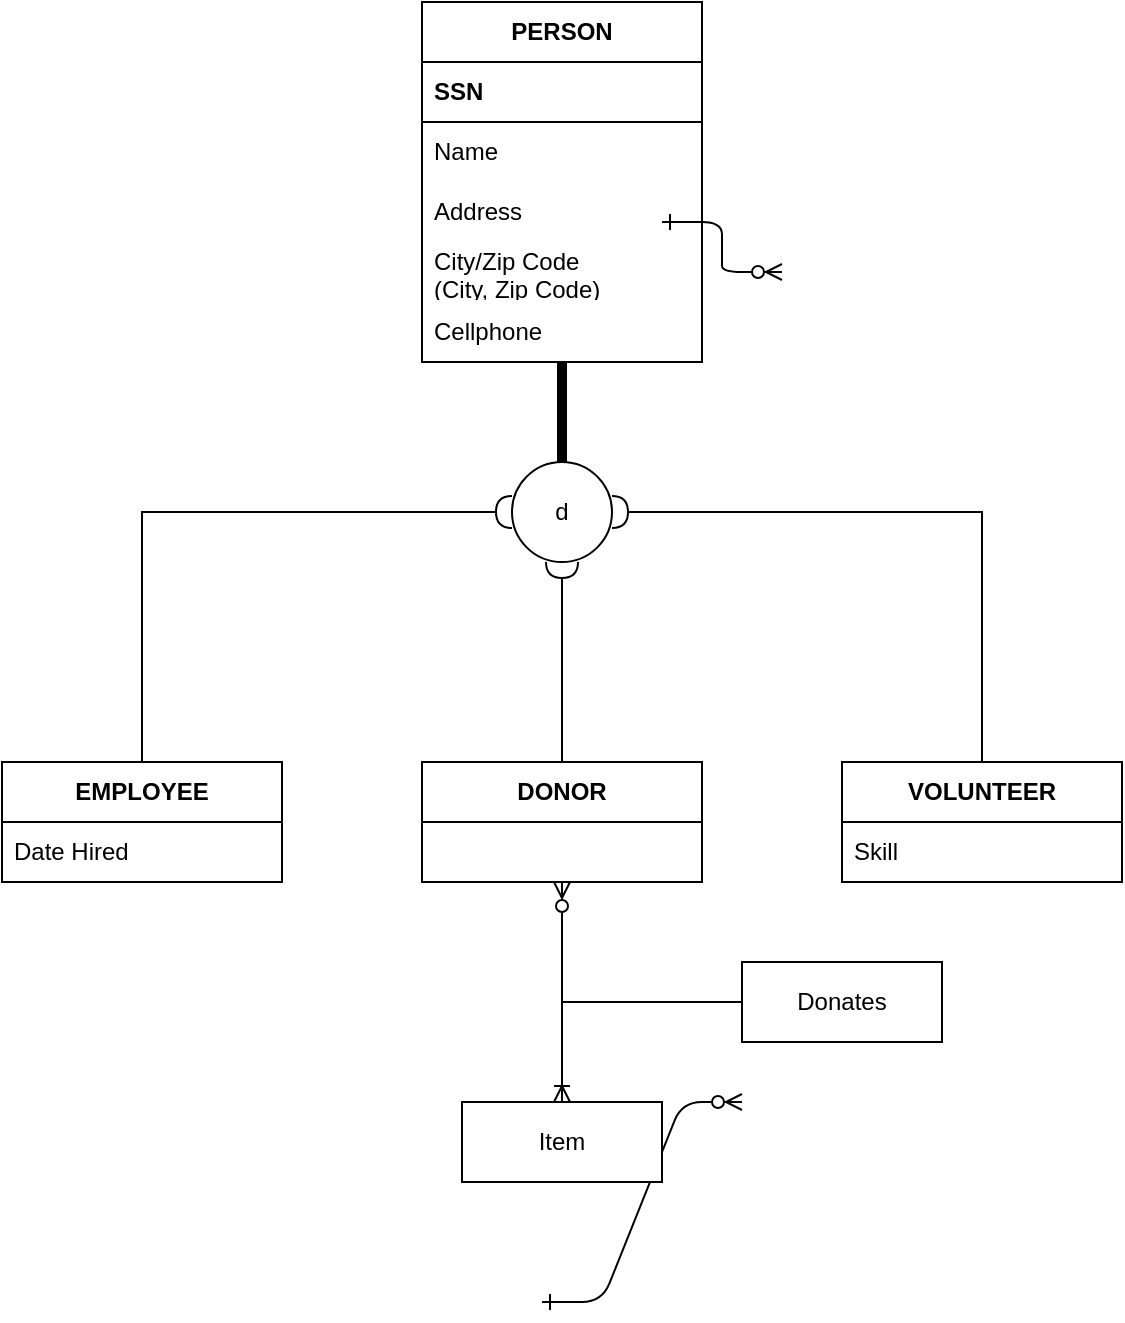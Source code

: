 <mxfile version="26.0.11">
  <diagram id="R2lEEEUBdFMjLlhIrx00" name="Page-1">
    <mxGraphModel dx="855" dy="570" grid="1" gridSize="10" guides="1" tooltips="1" connect="1" arrows="1" fold="1" page="1" pageScale="1" pageWidth="850" pageHeight="1100" math="0" shadow="0" extFonts="Permanent Marker^https://fonts.googleapis.com/css?family=Permanent+Marker">
      <root>
        <mxCell id="0" />
        <mxCell id="1" parent="0" />
        <mxCell id="C-vyLk0tnHw3VtMMgP7b-1" value="" style="edgeStyle=entityRelationEdgeStyle;endArrow=ERzeroToMany;startArrow=ERone;endFill=1;startFill=0;" parent="1" source="C-vyLk0tnHw3VtMMgP7b-24" target="C-vyLk0tnHw3VtMMgP7b-6" edge="1">
          <mxGeometry width="100" height="100" relative="1" as="geometry">
            <mxPoint x="340" y="720" as="sourcePoint" />
            <mxPoint x="440" y="620" as="targetPoint" />
          </mxGeometry>
        </mxCell>
        <mxCell id="C-vyLk0tnHw3VtMMgP7b-12" value="" style="edgeStyle=entityRelationEdgeStyle;endArrow=ERzeroToMany;startArrow=ERone;endFill=1;startFill=0;" parent="1" source="C-vyLk0tnHw3VtMMgP7b-3" target="C-vyLk0tnHw3VtMMgP7b-17" edge="1">
          <mxGeometry width="100" height="100" relative="1" as="geometry">
            <mxPoint x="400" y="180" as="sourcePoint" />
            <mxPoint x="460" y="205" as="targetPoint" />
          </mxGeometry>
        </mxCell>
        <mxCell id="-JVhzOyHGudoEa-SjRbQ-12" value="&lt;b&gt;PERSON&lt;/b&gt;" style="swimlane;fontStyle=0;childLayout=stackLayout;horizontal=1;startSize=30;horizontalStack=0;resizeParent=1;resizeParentMax=0;resizeLast=0;collapsible=1;marginBottom=0;whiteSpace=wrap;html=1;" vertex="1" parent="1">
          <mxGeometry x="280" y="70" width="140" height="180" as="geometry" />
        </mxCell>
        <mxCell id="-JVhzOyHGudoEa-SjRbQ-13" value="SSN" style="text;strokeColor=default;fillColor=none;align=left;verticalAlign=middle;spacingLeft=4;spacingRight=4;overflow=hidden;points=[[0,0.5],[1,0.5]];portConstraint=eastwest;rotatable=0;whiteSpace=wrap;html=1;fontStyle=1" vertex="1" parent="-JVhzOyHGudoEa-SjRbQ-12">
          <mxGeometry y="30" width="140" height="30" as="geometry" />
        </mxCell>
        <mxCell id="-JVhzOyHGudoEa-SjRbQ-14" value="Name&lt;span style=&quot;white-space: pre;&quot;&gt;&#x9;&lt;/span&gt;" style="text;strokeColor=none;fillColor=none;align=left;verticalAlign=middle;spacingLeft=4;spacingRight=4;overflow=hidden;points=[[0,0.5],[1,0.5]];portConstraint=eastwest;rotatable=0;whiteSpace=wrap;html=1;" vertex="1" parent="-JVhzOyHGudoEa-SjRbQ-12">
          <mxGeometry y="60" width="140" height="30" as="geometry" />
        </mxCell>
        <mxCell id="-JVhzOyHGudoEa-SjRbQ-15" value="Address" style="text;strokeColor=none;fillColor=none;align=left;verticalAlign=middle;spacingLeft=4;spacingRight=4;overflow=hidden;points=[[0,0.5],[1,0.5]];portConstraint=eastwest;rotatable=0;whiteSpace=wrap;html=1;" vertex="1" parent="-JVhzOyHGudoEa-SjRbQ-12">
          <mxGeometry y="90" width="140" height="30" as="geometry" />
        </mxCell>
        <mxCell id="-JVhzOyHGudoEa-SjRbQ-21" value="City/Zip Code&lt;div&gt;(City, Zip Code)&lt;/div&gt;" style="text;strokeColor=none;fillColor=none;align=left;verticalAlign=middle;spacingLeft=4;spacingRight=4;overflow=hidden;points=[[0,0.5],[1,0.5]];portConstraint=eastwest;rotatable=0;whiteSpace=wrap;html=1;" vertex="1" parent="-JVhzOyHGudoEa-SjRbQ-12">
          <mxGeometry y="120" width="140" height="30" as="geometry" />
        </mxCell>
        <mxCell id="-JVhzOyHGudoEa-SjRbQ-20" value="Cellphone" style="text;strokeColor=none;fillColor=none;align=left;verticalAlign=middle;spacingLeft=4;spacingRight=4;overflow=hidden;points=[[0,0.5],[1,0.5]];portConstraint=eastwest;rotatable=0;whiteSpace=wrap;html=1;" vertex="1" parent="-JVhzOyHGudoEa-SjRbQ-12">
          <mxGeometry y="150" width="140" height="30" as="geometry" />
        </mxCell>
        <mxCell id="-JVhzOyHGudoEa-SjRbQ-63" style="edgeStyle=orthogonalEdgeStyle;rounded=0;orthogonalLoop=1;jettySize=auto;html=1;entryX=0;entryY=0.5;entryDx=0;entryDy=0;endArrow=halfCircle;startFill=0;endFill=0;" edge="1" parent="1" source="-JVhzOyHGudoEa-SjRbQ-22" target="-JVhzOyHGudoEa-SjRbQ-35">
          <mxGeometry relative="1" as="geometry">
            <Array as="points">
              <mxPoint x="140" y="325" />
            </Array>
          </mxGeometry>
        </mxCell>
        <mxCell id="-JVhzOyHGudoEa-SjRbQ-22" value="&lt;b&gt;EMPLOYEE&lt;/b&gt;" style="swimlane;fontStyle=0;childLayout=stackLayout;horizontal=1;startSize=30;horizontalStack=0;resizeParent=1;resizeParentMax=0;resizeLast=0;collapsible=1;marginBottom=0;whiteSpace=wrap;html=1;" vertex="1" parent="1">
          <mxGeometry x="70" y="450" width="140" height="60" as="geometry" />
        </mxCell>
        <mxCell id="-JVhzOyHGudoEa-SjRbQ-24" value="Date Hired" style="text;strokeColor=none;fillColor=none;align=left;verticalAlign=middle;spacingLeft=4;spacingRight=4;overflow=hidden;points=[[0,0.5],[1,0.5]];portConstraint=eastwest;rotatable=0;whiteSpace=wrap;html=1;" vertex="1" parent="-JVhzOyHGudoEa-SjRbQ-22">
          <mxGeometry y="30" width="140" height="30" as="geometry" />
        </mxCell>
        <mxCell id="-JVhzOyHGudoEa-SjRbQ-28" value="&lt;b&gt;VOLUNTEER&lt;/b&gt;" style="swimlane;fontStyle=0;childLayout=stackLayout;horizontal=1;startSize=30;horizontalStack=0;resizeParent=1;resizeParentMax=0;resizeLast=0;collapsible=1;marginBottom=0;whiteSpace=wrap;html=1;" vertex="1" parent="1">
          <mxGeometry x="490" y="450" width="140" height="60" as="geometry" />
        </mxCell>
        <mxCell id="-JVhzOyHGudoEa-SjRbQ-29" value="Skill" style="text;strokeColor=none;fillColor=none;align=left;verticalAlign=middle;spacingLeft=4;spacingRight=4;overflow=hidden;points=[[0,0.5],[1,0.5]];portConstraint=eastwest;rotatable=0;whiteSpace=wrap;html=1;" vertex="1" parent="-JVhzOyHGudoEa-SjRbQ-28">
          <mxGeometry y="30" width="140" height="30" as="geometry" />
        </mxCell>
        <mxCell id="-JVhzOyHGudoEa-SjRbQ-64" style="edgeStyle=orthogonalEdgeStyle;rounded=0;orthogonalLoop=1;jettySize=auto;html=1;entryX=0.5;entryY=1;entryDx=0;entryDy=0;endArrow=halfCircle;startFill=0;endFill=0;" edge="1" parent="1" source="-JVhzOyHGudoEa-SjRbQ-30" target="-JVhzOyHGudoEa-SjRbQ-35">
          <mxGeometry relative="1" as="geometry" />
        </mxCell>
        <mxCell id="-JVhzOyHGudoEa-SjRbQ-30" value="&lt;b&gt;DONOR&lt;/b&gt;" style="swimlane;fontStyle=0;childLayout=stackLayout;horizontal=1;startSize=30;horizontalStack=0;resizeParent=1;resizeParentMax=0;resizeLast=0;collapsible=1;marginBottom=0;whiteSpace=wrap;html=1;" vertex="1" parent="1">
          <mxGeometry x="280" y="450" width="140" height="60" as="geometry" />
        </mxCell>
        <mxCell id="-JVhzOyHGudoEa-SjRbQ-59" style="edgeStyle=orthogonalEdgeStyle;rounded=0;orthogonalLoop=1;jettySize=auto;html=1;endArrow=none;startFill=0;curved=0;shadow=0;jumpSize=12;strokeWidth=5;" edge="1" parent="1" source="-JVhzOyHGudoEa-SjRbQ-35" target="-JVhzOyHGudoEa-SjRbQ-12">
          <mxGeometry relative="1" as="geometry" />
        </mxCell>
        <mxCell id="-JVhzOyHGudoEa-SjRbQ-65" style="edgeStyle=orthogonalEdgeStyle;rounded=0;orthogonalLoop=1;jettySize=auto;html=1;entryX=0.5;entryY=0;entryDx=0;entryDy=0;endArrow=none;startFill=0;startArrow=halfCircle;" edge="1" parent="1" source="-JVhzOyHGudoEa-SjRbQ-35" target="-JVhzOyHGudoEa-SjRbQ-28">
          <mxGeometry relative="1" as="geometry" />
        </mxCell>
        <mxCell id="-JVhzOyHGudoEa-SjRbQ-35" value="d" style="ellipse;whiteSpace=wrap;html=1;aspect=fixed;" vertex="1" parent="1">
          <mxGeometry x="325" y="300" width="50" height="50" as="geometry" />
        </mxCell>
        <mxCell id="-JVhzOyHGudoEa-SjRbQ-70" style="edgeStyle=orthogonalEdgeStyle;rounded=0;orthogonalLoop=1;jettySize=auto;html=1;endArrow=none;startFill=0;" edge="1" parent="1" source="-JVhzOyHGudoEa-SjRbQ-67">
          <mxGeometry relative="1" as="geometry">
            <mxPoint x="350" y="570" as="targetPoint" />
          </mxGeometry>
        </mxCell>
        <mxCell id="-JVhzOyHGudoEa-SjRbQ-67" value="Donates" style="whiteSpace=wrap;html=1;align=center;" vertex="1" parent="1">
          <mxGeometry x="440" y="550" width="100" height="40" as="geometry" />
        </mxCell>
        <mxCell id="-JVhzOyHGudoEa-SjRbQ-69" style="edgeStyle=orthogonalEdgeStyle;rounded=0;orthogonalLoop=1;jettySize=auto;html=1;endArrow=ERzeroToMany;endFill=0;startArrow=ERoneToMany;startFill=0;" edge="1" parent="1" source="-JVhzOyHGudoEa-SjRbQ-68" target="-JVhzOyHGudoEa-SjRbQ-30">
          <mxGeometry relative="1" as="geometry" />
        </mxCell>
        <mxCell id="-JVhzOyHGudoEa-SjRbQ-68" value="Item" style="whiteSpace=wrap;html=1;align=center;" vertex="1" parent="1">
          <mxGeometry x="300" y="620" width="100" height="40" as="geometry" />
        </mxCell>
      </root>
    </mxGraphModel>
  </diagram>
</mxfile>
